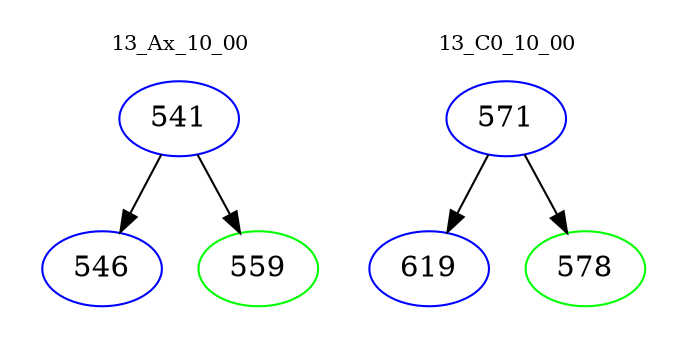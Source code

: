 digraph{
subgraph cluster_0 {
color = white
label = "13_Ax_10_00";
fontsize=10;
T0_541 [label="541", color="blue"]
T0_541 -> T0_546 [color="black"]
T0_546 [label="546", color="blue"]
T0_541 -> T0_559 [color="black"]
T0_559 [label="559", color="green"]
}
subgraph cluster_1 {
color = white
label = "13_C0_10_00";
fontsize=10;
T1_571 [label="571", color="blue"]
T1_571 -> T1_619 [color="black"]
T1_619 [label="619", color="blue"]
T1_571 -> T1_578 [color="black"]
T1_578 [label="578", color="green"]
}
}
